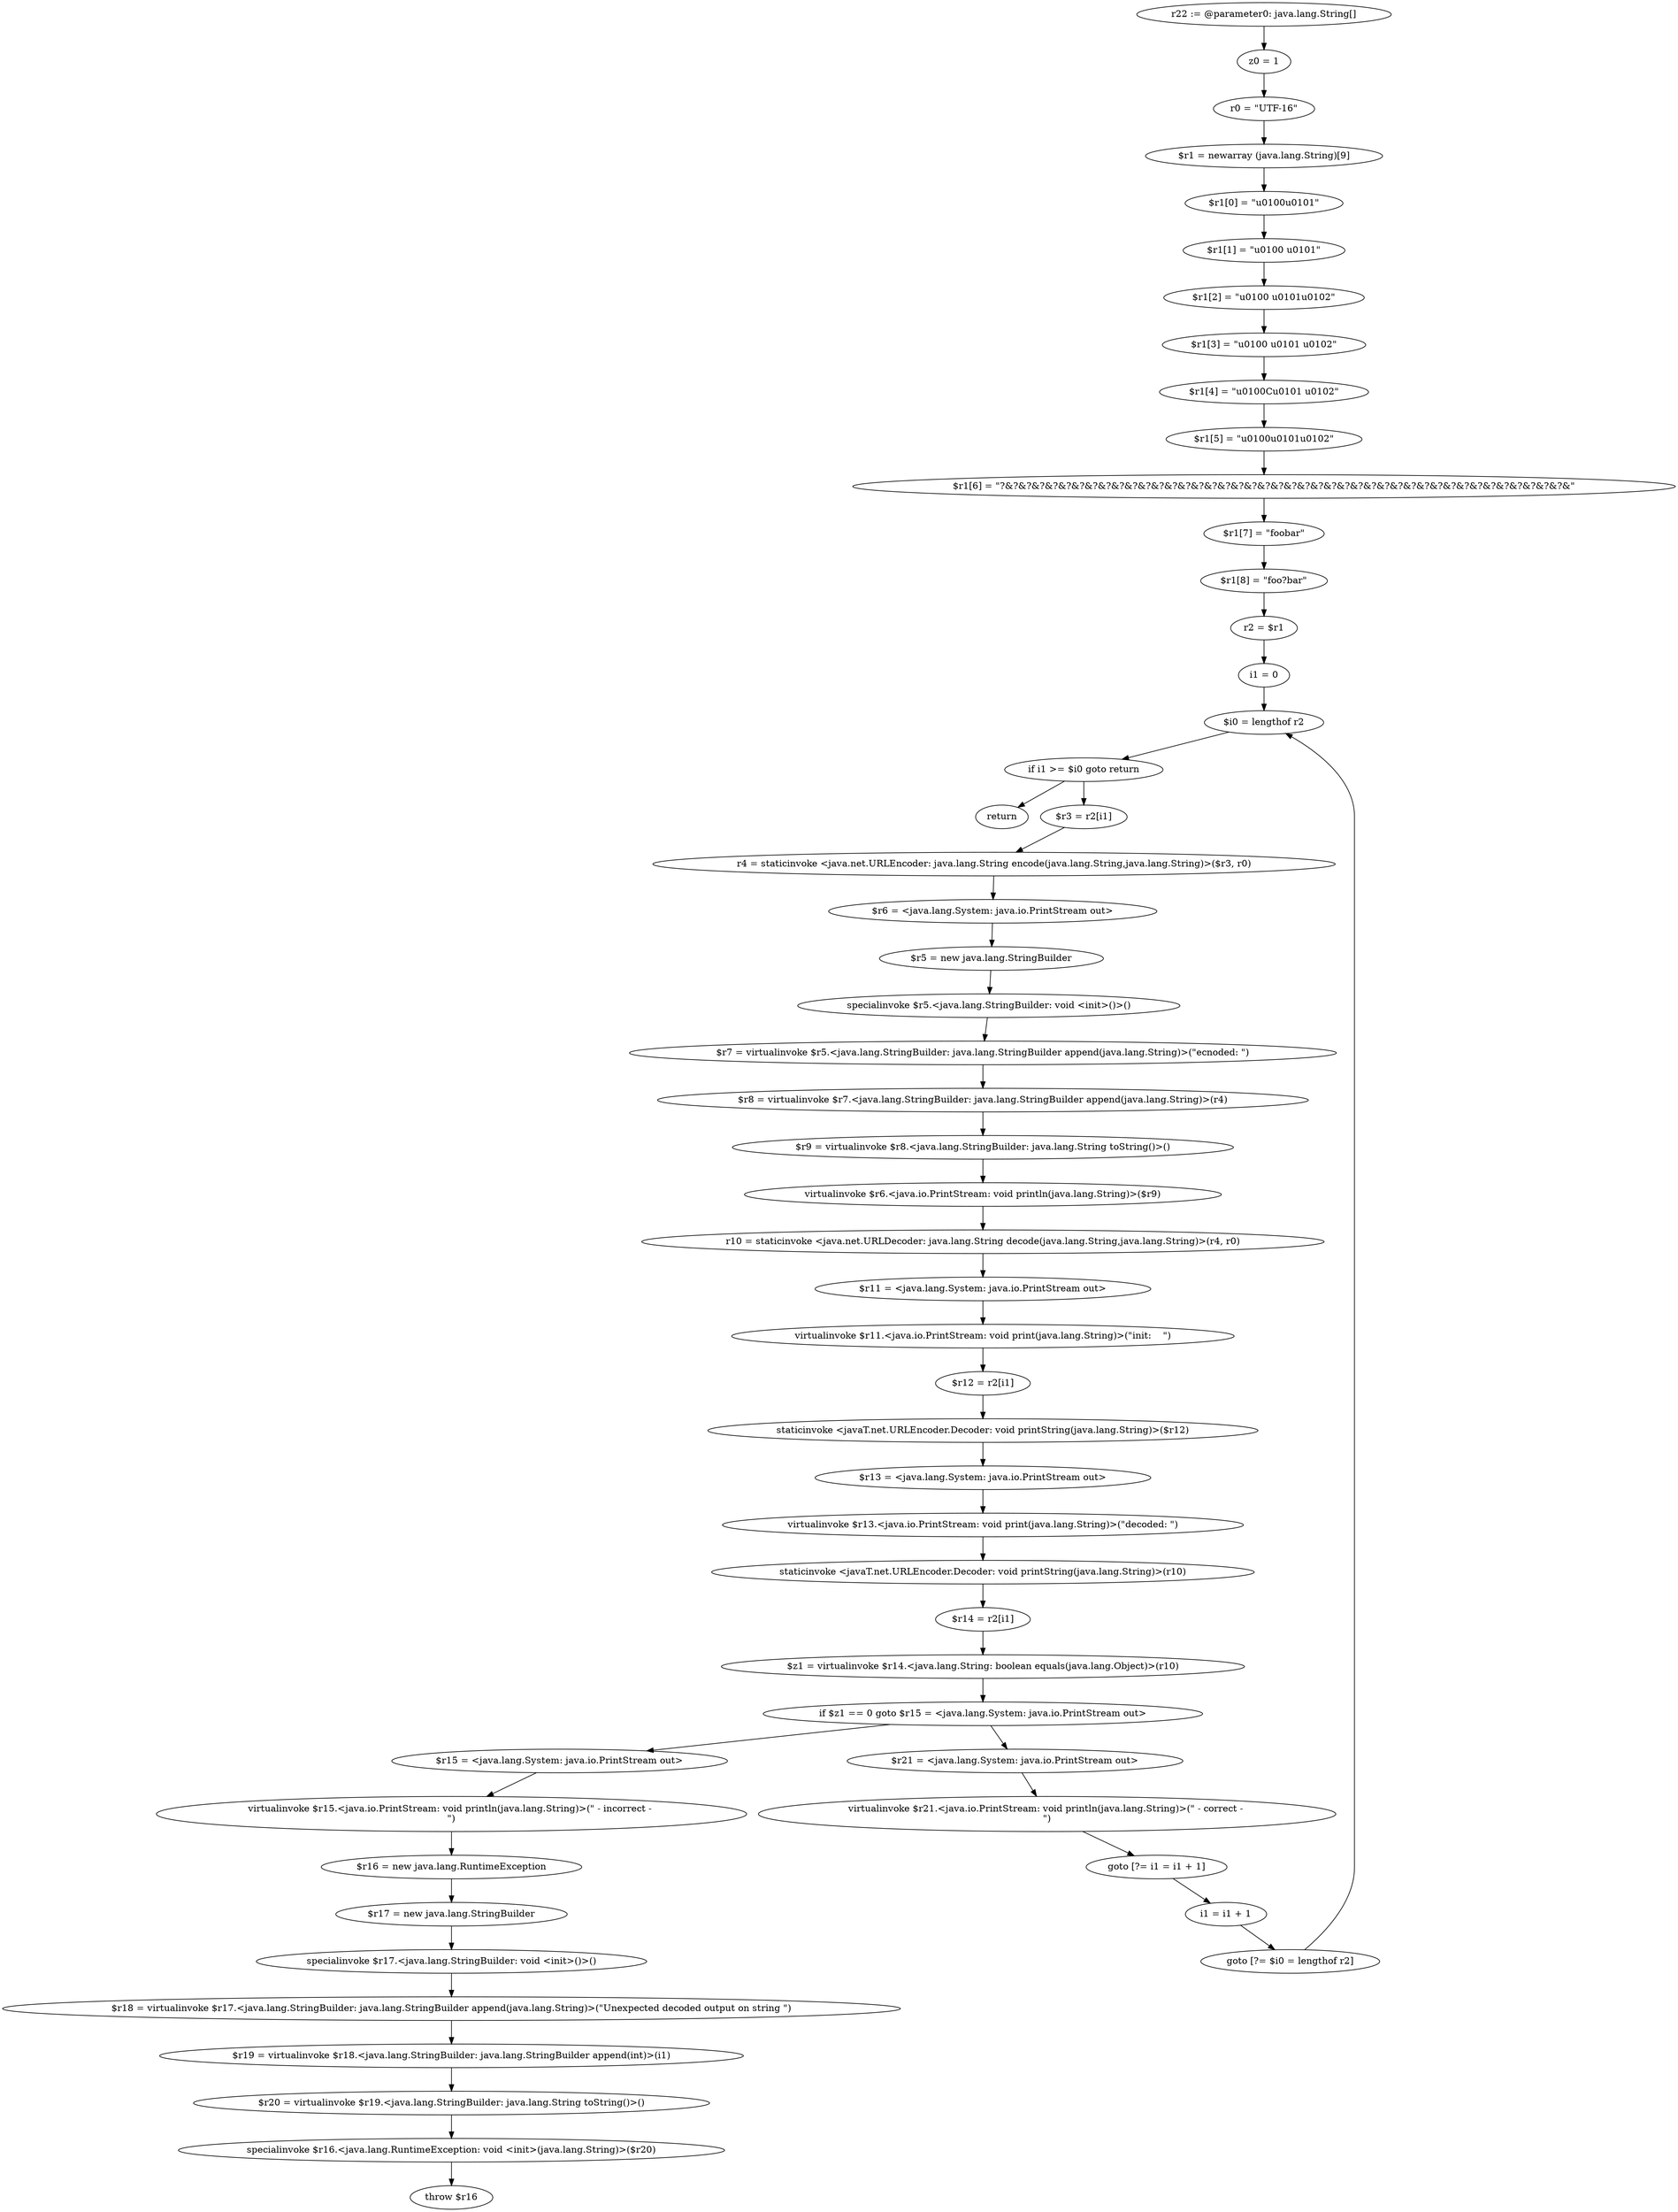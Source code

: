 digraph "unitGraph" {
    "r22 := @parameter0: java.lang.String[]"
    "z0 = 1"
    "r0 = \"UTF-16\""
    "$r1 = newarray (java.lang.String)[9]"
    "$r1[0] = \"\u0100\u0101\""
    "$r1[1] = \"\u0100 \u0101\""
    "$r1[2] = \"\u0100 \u0101\u0102\""
    "$r1[3] = \"\u0100 \u0101 \u0102\""
    "$r1[4] = \"\u0100C\u0101 \u0102\""
    "$r1[5] = \"\u0100\u0101\u0102\""
    "$r1[6] = \"?&?&?&?&?&?&?&?&?&?&?&?&?&?&?&?&?&?&?&?&?&?&?&?&?&?&?&?&?&?&?&?&?&?&?&?&?&?&?&?&?&?&?&\""
    "$r1[7] = \"foobar\""
    "$r1[8] = \"foo?bar\""
    "r2 = $r1"
    "i1 = 0"
    "$i0 = lengthof r2"
    "if i1 >= $i0 goto return"
    "$r3 = r2[i1]"
    "r4 = staticinvoke <java.net.URLEncoder: java.lang.String encode(java.lang.String,java.lang.String)>($r3, r0)"
    "$r6 = <java.lang.System: java.io.PrintStream out>"
    "$r5 = new java.lang.StringBuilder"
    "specialinvoke $r5.<java.lang.StringBuilder: void <init>()>()"
    "$r7 = virtualinvoke $r5.<java.lang.StringBuilder: java.lang.StringBuilder append(java.lang.String)>(\"ecnoded: \")"
    "$r8 = virtualinvoke $r7.<java.lang.StringBuilder: java.lang.StringBuilder append(java.lang.String)>(r4)"
    "$r9 = virtualinvoke $r8.<java.lang.StringBuilder: java.lang.String toString()>()"
    "virtualinvoke $r6.<java.io.PrintStream: void println(java.lang.String)>($r9)"
    "r10 = staticinvoke <java.net.URLDecoder: java.lang.String decode(java.lang.String,java.lang.String)>(r4, r0)"
    "$r11 = <java.lang.System: java.io.PrintStream out>"
    "virtualinvoke $r11.<java.io.PrintStream: void print(java.lang.String)>(\"init:    \")"
    "$r12 = r2[i1]"
    "staticinvoke <javaT.net.URLEncoder.Decoder: void printString(java.lang.String)>($r12)"
    "$r13 = <java.lang.System: java.io.PrintStream out>"
    "virtualinvoke $r13.<java.io.PrintStream: void print(java.lang.String)>(\"decoded: \")"
    "staticinvoke <javaT.net.URLEncoder.Decoder: void printString(java.lang.String)>(r10)"
    "$r14 = r2[i1]"
    "$z1 = virtualinvoke $r14.<java.lang.String: boolean equals(java.lang.Object)>(r10)"
    "if $z1 == 0 goto $r15 = <java.lang.System: java.io.PrintStream out>"
    "$r21 = <java.lang.System: java.io.PrintStream out>"
    "virtualinvoke $r21.<java.io.PrintStream: void println(java.lang.String)>(\" - correct - \n\")"
    "goto [?= i1 = i1 + 1]"
    "$r15 = <java.lang.System: java.io.PrintStream out>"
    "virtualinvoke $r15.<java.io.PrintStream: void println(java.lang.String)>(\" - incorrect - \n\")"
    "$r16 = new java.lang.RuntimeException"
    "$r17 = new java.lang.StringBuilder"
    "specialinvoke $r17.<java.lang.StringBuilder: void <init>()>()"
    "$r18 = virtualinvoke $r17.<java.lang.StringBuilder: java.lang.StringBuilder append(java.lang.String)>(\"Unexpected decoded output on string \")"
    "$r19 = virtualinvoke $r18.<java.lang.StringBuilder: java.lang.StringBuilder append(int)>(i1)"
    "$r20 = virtualinvoke $r19.<java.lang.StringBuilder: java.lang.String toString()>()"
    "specialinvoke $r16.<java.lang.RuntimeException: void <init>(java.lang.String)>($r20)"
    "throw $r16"
    "i1 = i1 + 1"
    "goto [?= $i0 = lengthof r2]"
    "return"
    "r22 := @parameter0: java.lang.String[]"->"z0 = 1";
    "z0 = 1"->"r0 = \"UTF-16\"";
    "r0 = \"UTF-16\""->"$r1 = newarray (java.lang.String)[9]";
    "$r1 = newarray (java.lang.String)[9]"->"$r1[0] = \"\u0100\u0101\"";
    "$r1[0] = \"\u0100\u0101\""->"$r1[1] = \"\u0100 \u0101\"";
    "$r1[1] = \"\u0100 \u0101\""->"$r1[2] = \"\u0100 \u0101\u0102\"";
    "$r1[2] = \"\u0100 \u0101\u0102\""->"$r1[3] = \"\u0100 \u0101 \u0102\"";
    "$r1[3] = \"\u0100 \u0101 \u0102\""->"$r1[4] = \"\u0100C\u0101 \u0102\"";
    "$r1[4] = \"\u0100C\u0101 \u0102\""->"$r1[5] = \"\u0100\u0101\u0102\"";
    "$r1[5] = \"\u0100\u0101\u0102\""->"$r1[6] = \"?&?&?&?&?&?&?&?&?&?&?&?&?&?&?&?&?&?&?&?&?&?&?&?&?&?&?&?&?&?&?&?&?&?&?&?&?&?&?&?&?&?&?&\"";
    "$r1[6] = \"?&?&?&?&?&?&?&?&?&?&?&?&?&?&?&?&?&?&?&?&?&?&?&?&?&?&?&?&?&?&?&?&?&?&?&?&?&?&?&?&?&?&?&\""->"$r1[7] = \"foobar\"";
    "$r1[7] = \"foobar\""->"$r1[8] = \"foo?bar\"";
    "$r1[8] = \"foo?bar\""->"r2 = $r1";
    "r2 = $r1"->"i1 = 0";
    "i1 = 0"->"$i0 = lengthof r2";
    "$i0 = lengthof r2"->"if i1 >= $i0 goto return";
    "if i1 >= $i0 goto return"->"$r3 = r2[i1]";
    "if i1 >= $i0 goto return"->"return";
    "$r3 = r2[i1]"->"r4 = staticinvoke <java.net.URLEncoder: java.lang.String encode(java.lang.String,java.lang.String)>($r3, r0)";
    "r4 = staticinvoke <java.net.URLEncoder: java.lang.String encode(java.lang.String,java.lang.String)>($r3, r0)"->"$r6 = <java.lang.System: java.io.PrintStream out>";
    "$r6 = <java.lang.System: java.io.PrintStream out>"->"$r5 = new java.lang.StringBuilder";
    "$r5 = new java.lang.StringBuilder"->"specialinvoke $r5.<java.lang.StringBuilder: void <init>()>()";
    "specialinvoke $r5.<java.lang.StringBuilder: void <init>()>()"->"$r7 = virtualinvoke $r5.<java.lang.StringBuilder: java.lang.StringBuilder append(java.lang.String)>(\"ecnoded: \")";
    "$r7 = virtualinvoke $r5.<java.lang.StringBuilder: java.lang.StringBuilder append(java.lang.String)>(\"ecnoded: \")"->"$r8 = virtualinvoke $r7.<java.lang.StringBuilder: java.lang.StringBuilder append(java.lang.String)>(r4)";
    "$r8 = virtualinvoke $r7.<java.lang.StringBuilder: java.lang.StringBuilder append(java.lang.String)>(r4)"->"$r9 = virtualinvoke $r8.<java.lang.StringBuilder: java.lang.String toString()>()";
    "$r9 = virtualinvoke $r8.<java.lang.StringBuilder: java.lang.String toString()>()"->"virtualinvoke $r6.<java.io.PrintStream: void println(java.lang.String)>($r9)";
    "virtualinvoke $r6.<java.io.PrintStream: void println(java.lang.String)>($r9)"->"r10 = staticinvoke <java.net.URLDecoder: java.lang.String decode(java.lang.String,java.lang.String)>(r4, r0)";
    "r10 = staticinvoke <java.net.URLDecoder: java.lang.String decode(java.lang.String,java.lang.String)>(r4, r0)"->"$r11 = <java.lang.System: java.io.PrintStream out>";
    "$r11 = <java.lang.System: java.io.PrintStream out>"->"virtualinvoke $r11.<java.io.PrintStream: void print(java.lang.String)>(\"init:    \")";
    "virtualinvoke $r11.<java.io.PrintStream: void print(java.lang.String)>(\"init:    \")"->"$r12 = r2[i1]";
    "$r12 = r2[i1]"->"staticinvoke <javaT.net.URLEncoder.Decoder: void printString(java.lang.String)>($r12)";
    "staticinvoke <javaT.net.URLEncoder.Decoder: void printString(java.lang.String)>($r12)"->"$r13 = <java.lang.System: java.io.PrintStream out>";
    "$r13 = <java.lang.System: java.io.PrintStream out>"->"virtualinvoke $r13.<java.io.PrintStream: void print(java.lang.String)>(\"decoded: \")";
    "virtualinvoke $r13.<java.io.PrintStream: void print(java.lang.String)>(\"decoded: \")"->"staticinvoke <javaT.net.URLEncoder.Decoder: void printString(java.lang.String)>(r10)";
    "staticinvoke <javaT.net.URLEncoder.Decoder: void printString(java.lang.String)>(r10)"->"$r14 = r2[i1]";
    "$r14 = r2[i1]"->"$z1 = virtualinvoke $r14.<java.lang.String: boolean equals(java.lang.Object)>(r10)";
    "$z1 = virtualinvoke $r14.<java.lang.String: boolean equals(java.lang.Object)>(r10)"->"if $z1 == 0 goto $r15 = <java.lang.System: java.io.PrintStream out>";
    "if $z1 == 0 goto $r15 = <java.lang.System: java.io.PrintStream out>"->"$r21 = <java.lang.System: java.io.PrintStream out>";
    "if $z1 == 0 goto $r15 = <java.lang.System: java.io.PrintStream out>"->"$r15 = <java.lang.System: java.io.PrintStream out>";
    "$r21 = <java.lang.System: java.io.PrintStream out>"->"virtualinvoke $r21.<java.io.PrintStream: void println(java.lang.String)>(\" - correct - \n\")";
    "virtualinvoke $r21.<java.io.PrintStream: void println(java.lang.String)>(\" - correct - \n\")"->"goto [?= i1 = i1 + 1]";
    "goto [?= i1 = i1 + 1]"->"i1 = i1 + 1";
    "$r15 = <java.lang.System: java.io.PrintStream out>"->"virtualinvoke $r15.<java.io.PrintStream: void println(java.lang.String)>(\" - incorrect - \n\")";
    "virtualinvoke $r15.<java.io.PrintStream: void println(java.lang.String)>(\" - incorrect - \n\")"->"$r16 = new java.lang.RuntimeException";
    "$r16 = new java.lang.RuntimeException"->"$r17 = new java.lang.StringBuilder";
    "$r17 = new java.lang.StringBuilder"->"specialinvoke $r17.<java.lang.StringBuilder: void <init>()>()";
    "specialinvoke $r17.<java.lang.StringBuilder: void <init>()>()"->"$r18 = virtualinvoke $r17.<java.lang.StringBuilder: java.lang.StringBuilder append(java.lang.String)>(\"Unexpected decoded output on string \")";
    "$r18 = virtualinvoke $r17.<java.lang.StringBuilder: java.lang.StringBuilder append(java.lang.String)>(\"Unexpected decoded output on string \")"->"$r19 = virtualinvoke $r18.<java.lang.StringBuilder: java.lang.StringBuilder append(int)>(i1)";
    "$r19 = virtualinvoke $r18.<java.lang.StringBuilder: java.lang.StringBuilder append(int)>(i1)"->"$r20 = virtualinvoke $r19.<java.lang.StringBuilder: java.lang.String toString()>()";
    "$r20 = virtualinvoke $r19.<java.lang.StringBuilder: java.lang.String toString()>()"->"specialinvoke $r16.<java.lang.RuntimeException: void <init>(java.lang.String)>($r20)";
    "specialinvoke $r16.<java.lang.RuntimeException: void <init>(java.lang.String)>($r20)"->"throw $r16";
    "i1 = i1 + 1"->"goto [?= $i0 = lengthof r2]";
    "goto [?= $i0 = lengthof r2]"->"$i0 = lengthof r2";
}
